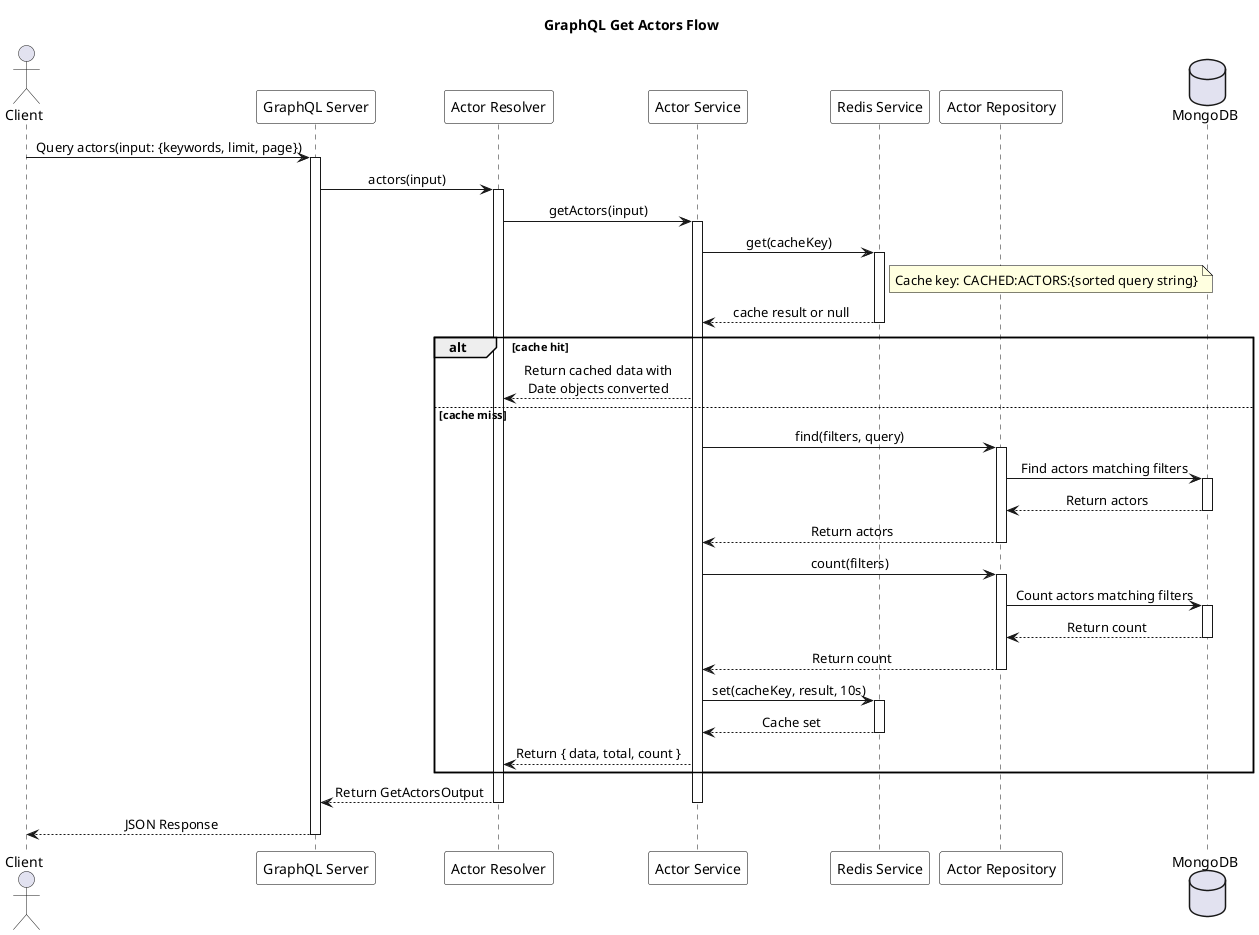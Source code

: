 @startuml GraphQL Get Actors Flow

skinparam SequenceMessageAlignment center
skinparam SequenceBoxBackgroundColor white
skinparam SequenceBoxBorderColor black
skinparam NoteBackgroundColor lightyellow
skinparam NoteBorderColor black
skinparam ParticipantBackgroundColor white
skinparam ParticipantBorderColor black

title GraphQL Get Actors Flow

actor Client
participant "GraphQL Server" as GraphQL
participant "Actor Resolver" as Resolver
participant "Actor Service" as Service
participant "Redis Service" as Redis
participant "Actor Repository" as Repository
database "MongoDB" as DB

Client -> GraphQL : Query actors(input: {keywords, limit, page})
activate GraphQL
GraphQL -> Resolver : actors(input)
activate Resolver

Resolver -> Service : getActors(input)
activate Service

Service -> Redis : get(cacheKey)
activate Redis
note right of Redis
  Cache key: CACHED:ACTORS:{sorted query string}
end note
Redis --> Service : cache result or null
deactivate Redis

alt cache hit
    Service --> Resolver : Return cached data with\nDate objects converted
else cache miss
    Service -> Repository : find(filters, query)
    activate Repository
    Repository -> DB : Find actors matching filters
    activate DB
    DB --> Repository : Return actors
    deactivate DB
    Repository --> Service : Return actors
    deactivate Repository
    
    Service -> Repository : count(filters)
    activate Repository
    Repository -> DB : Count actors matching filters
    activate DB
    DB --> Repository : Return count
    deactivate DB
    Repository --> Service : Return count
    deactivate Repository
    
    Service -> Redis : set(cacheKey, result, 10s)
    activate Redis
    Redis --> Service : Cache set
    deactivate Redis
    
    Service --> Resolver : Return { data, total, count }
end

Resolver --> GraphQL : Return GetActorsOutput
deactivate Service
deactivate Resolver

GraphQL --> Client : JSON Response
deactivate GraphQL

@enduml 